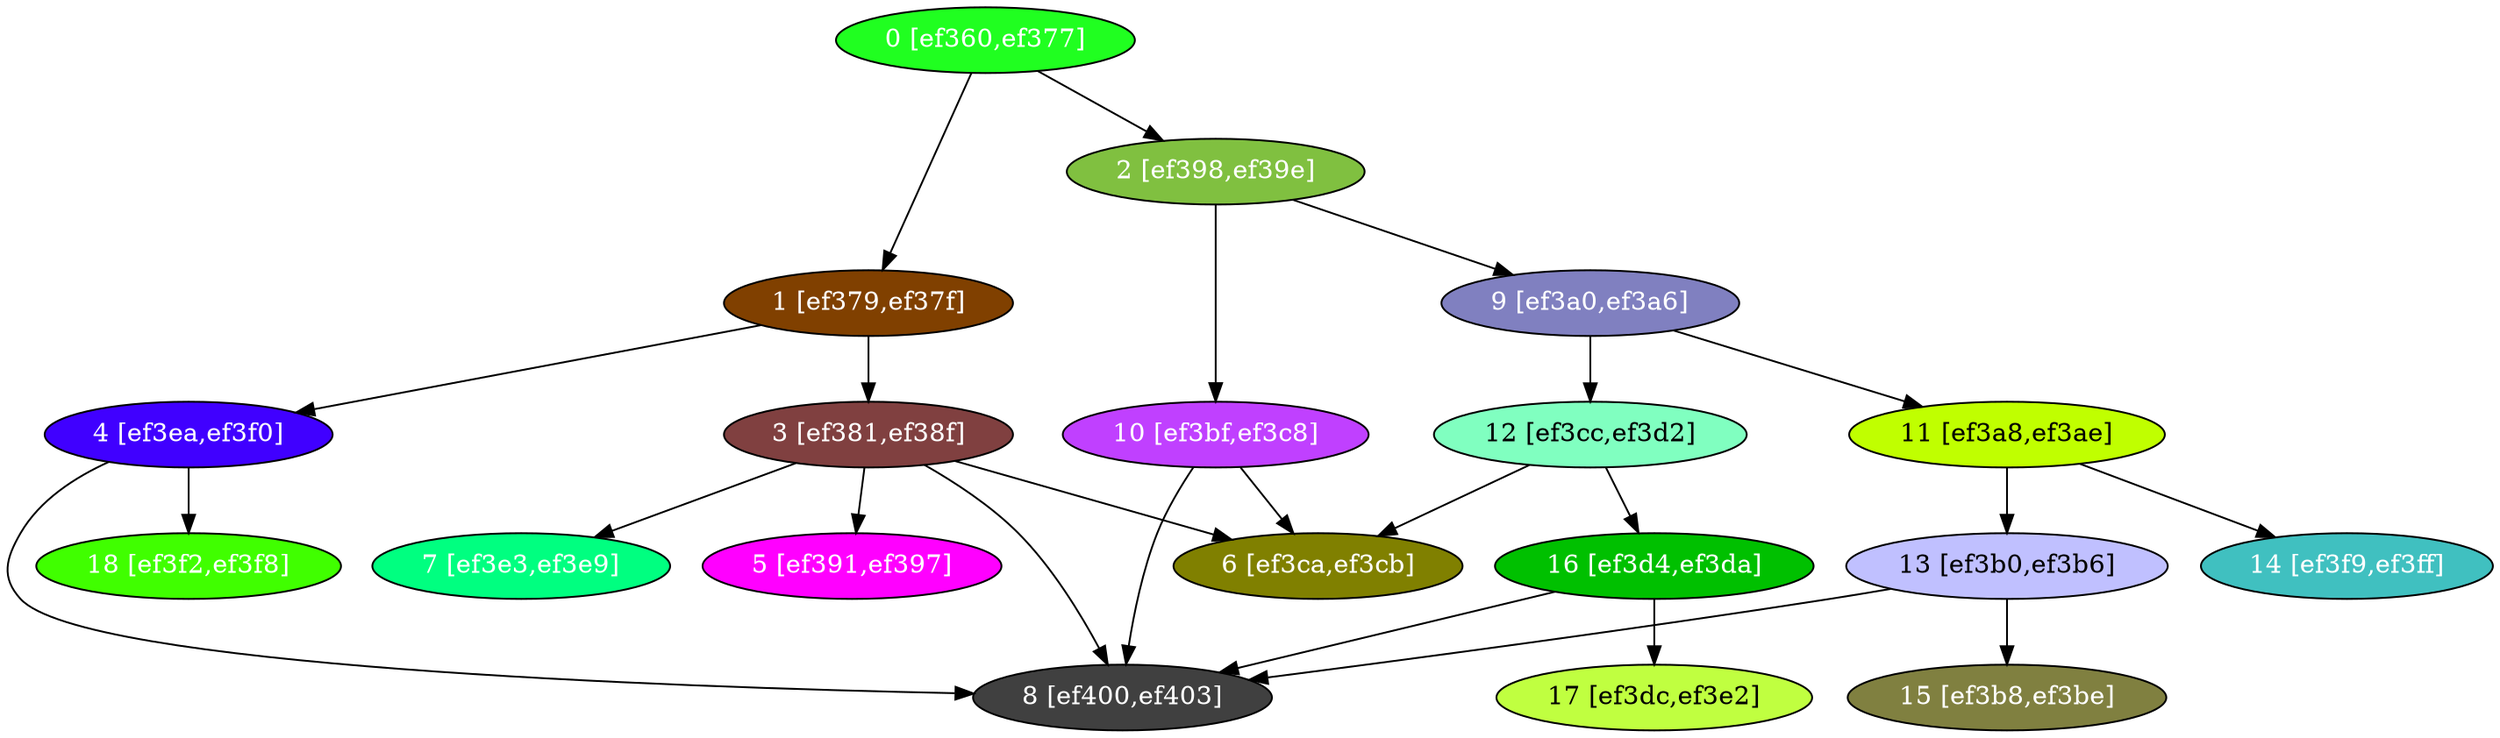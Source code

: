diGraph libnss3{
	libnss3_0  [style=filled fillcolor="#20FF20" fontcolor="#ffffff" shape=oval label="0 [ef360,ef377]"]
	libnss3_1  [style=filled fillcolor="#804000" fontcolor="#ffffff" shape=oval label="1 [ef379,ef37f]"]
	libnss3_2  [style=filled fillcolor="#80C040" fontcolor="#ffffff" shape=oval label="2 [ef398,ef39e]"]
	libnss3_3  [style=filled fillcolor="#804040" fontcolor="#ffffff" shape=oval label="3 [ef381,ef38f]"]
	libnss3_4  [style=filled fillcolor="#4000FF" fontcolor="#ffffff" shape=oval label="4 [ef3ea,ef3f0]"]
	libnss3_5  [style=filled fillcolor="#FF00FF" fontcolor="#ffffff" shape=oval label="5 [ef391,ef397]"]
	libnss3_6  [style=filled fillcolor="#808000" fontcolor="#ffffff" shape=oval label="6 [ef3ca,ef3cb]"]
	libnss3_7  [style=filled fillcolor="#00FF80" fontcolor="#ffffff" shape=oval label="7 [ef3e3,ef3e9]"]
	libnss3_8  [style=filled fillcolor="#404040" fontcolor="#ffffff" shape=oval label="8 [ef400,ef403]"]
	libnss3_9  [style=filled fillcolor="#8080C0" fontcolor="#ffffff" shape=oval label="9 [ef3a0,ef3a6]"]
	libnss3_a  [style=filled fillcolor="#C040FF" fontcolor="#ffffff" shape=oval label="10 [ef3bf,ef3c8]"]
	libnss3_b  [style=filled fillcolor="#C0FF00" fontcolor="#000000" shape=oval label="11 [ef3a8,ef3ae]"]
	libnss3_c  [style=filled fillcolor="#80FFC0" fontcolor="#000000" shape=oval label="12 [ef3cc,ef3d2]"]
	libnss3_d  [style=filled fillcolor="#C0C0FF" fontcolor="#000000" shape=oval label="13 [ef3b0,ef3b6]"]
	libnss3_e  [style=filled fillcolor="#40C0C0" fontcolor="#ffffff" shape=oval label="14 [ef3f9,ef3ff]"]
	libnss3_f  [style=filled fillcolor="#808040" fontcolor="#ffffff" shape=oval label="15 [ef3b8,ef3be]"]
	libnss3_10  [style=filled fillcolor="#00C000" fontcolor="#ffffff" shape=oval label="16 [ef3d4,ef3da]"]
	libnss3_11  [style=filled fillcolor="#C0FF40" fontcolor="#000000" shape=oval label="17 [ef3dc,ef3e2]"]
	libnss3_12  [style=filled fillcolor="#40FF00" fontcolor="#ffffff" shape=oval label="18 [ef3f2,ef3f8]"]

	libnss3_0 -> libnss3_1
	libnss3_0 -> libnss3_2
	libnss3_1 -> libnss3_3
	libnss3_1 -> libnss3_4
	libnss3_2 -> libnss3_9
	libnss3_2 -> libnss3_a
	libnss3_3 -> libnss3_5
	libnss3_3 -> libnss3_6
	libnss3_3 -> libnss3_7
	libnss3_3 -> libnss3_8
	libnss3_4 -> libnss3_8
	libnss3_4 -> libnss3_12
	libnss3_9 -> libnss3_b
	libnss3_9 -> libnss3_c
	libnss3_a -> libnss3_6
	libnss3_a -> libnss3_8
	libnss3_b -> libnss3_d
	libnss3_b -> libnss3_e
	libnss3_c -> libnss3_6
	libnss3_c -> libnss3_10
	libnss3_d -> libnss3_8
	libnss3_d -> libnss3_f
	libnss3_10 -> libnss3_8
	libnss3_10 -> libnss3_11
}